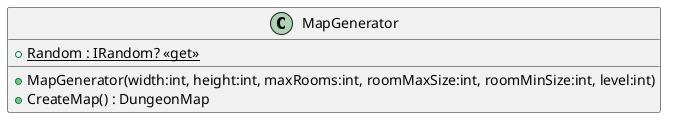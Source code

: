 @startuml
class MapGenerator {
    + {static} Random : IRandom? <<get>>
    + MapGenerator(width:int, height:int, maxRooms:int, roomMaxSize:int, roomMinSize:int, level:int)
    + CreateMap() : DungeonMap
}
@enduml
